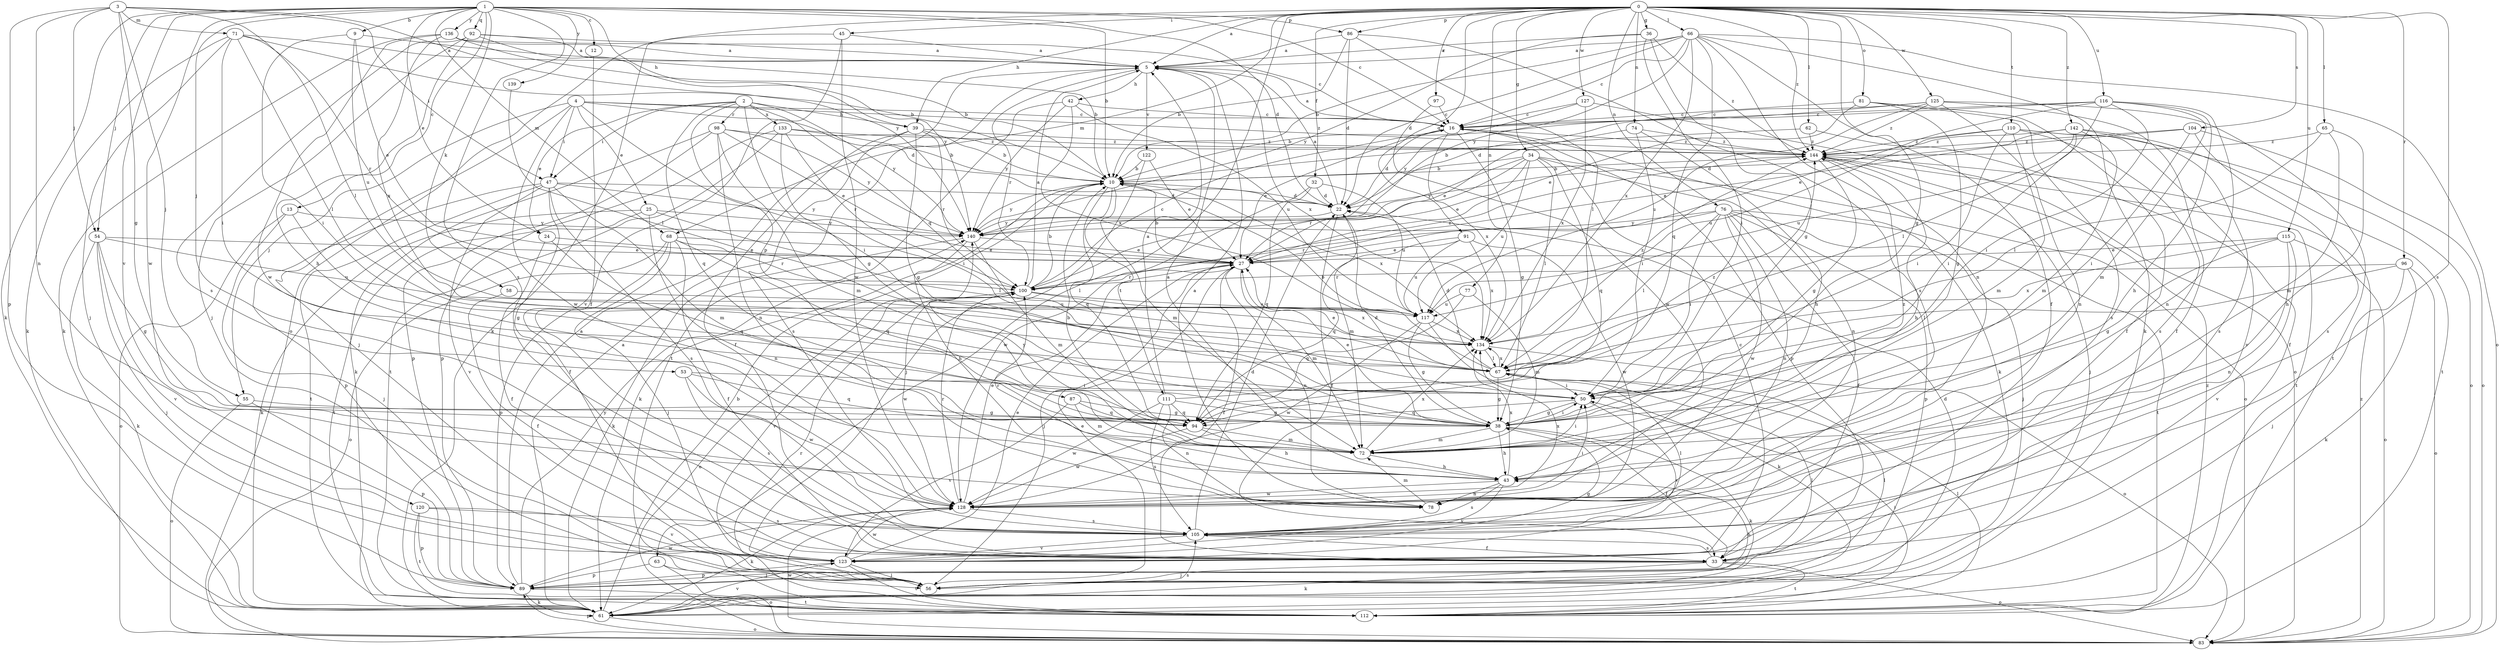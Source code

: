 strict digraph  {
0;
1;
2;
3;
4;
5;
9;
10;
12;
13;
16;
22;
24;
25;
27;
32;
33;
34;
36;
38;
39;
42;
43;
45;
47;
50;
53;
54;
55;
56;
58;
61;
62;
63;
65;
66;
67;
68;
71;
72;
74;
76;
77;
78;
81;
83;
86;
87;
89;
91;
92;
94;
96;
97;
98;
100;
104;
105;
110;
111;
112;
115;
116;
117;
120;
122;
123;
125;
127;
128;
133;
134;
136;
139;
140;
142;
144;
0 -> 5  [label=a];
0 -> 32  [label=f];
0 -> 34  [label=g];
0 -> 36  [label=g];
0 -> 38  [label=g];
0 -> 39  [label=h];
0 -> 45  [label=i];
0 -> 62  [label=l];
0 -> 63  [label=l];
0 -> 65  [label=l];
0 -> 66  [label=l];
0 -> 68  [label=m];
0 -> 74  [label=n];
0 -> 76  [label=n];
0 -> 77  [label=n];
0 -> 81  [label=o];
0 -> 83  [label=o];
0 -> 86  [label=p];
0 -> 91  [label=q];
0 -> 96  [label=r];
0 -> 97  [label=r];
0 -> 104  [label=s];
0 -> 105  [label=s];
0 -> 110  [label=t];
0 -> 115  [label=u];
0 -> 116  [label=u];
0 -> 125  [label=w];
0 -> 127  [label=w];
0 -> 142  [label=z];
0 -> 144  [label=z];
1 -> 9  [label=b];
1 -> 10  [label=b];
1 -> 12  [label=c];
1 -> 13  [label=c];
1 -> 16  [label=c];
1 -> 22  [label=d];
1 -> 24  [label=e];
1 -> 39  [label=h];
1 -> 53  [label=j];
1 -> 54  [label=j];
1 -> 58  [label=k];
1 -> 61  [label=k];
1 -> 68  [label=m];
1 -> 86  [label=p];
1 -> 92  [label=q];
1 -> 105  [label=s];
1 -> 120  [label=v];
1 -> 128  [label=w];
1 -> 136  [label=y];
1 -> 139  [label=y];
2 -> 24  [label=e];
2 -> 38  [label=g];
2 -> 39  [label=h];
2 -> 47  [label=i];
2 -> 87  [label=p];
2 -> 94  [label=q];
2 -> 98  [label=r];
2 -> 133  [label=x];
2 -> 140  [label=y];
2 -> 134  [label=q];
3 -> 38  [label=g];
3 -> 47  [label=i];
3 -> 54  [label=j];
3 -> 55  [label=j];
3 -> 67  [label=l];
3 -> 71  [label=m];
3 -> 78  [label=n];
3 -> 89  [label=p];
3 -> 140  [label=y];
4 -> 16  [label=c];
4 -> 22  [label=d];
4 -> 25  [label=e];
4 -> 47  [label=i];
4 -> 50  [label=i];
4 -> 55  [label=j];
4 -> 56  [label=j];
4 -> 128  [label=w];
4 -> 144  [label=z];
5 -> 42  [label=h];
5 -> 100  [label=r];
5 -> 122  [label=v];
5 -> 134  [label=x];
9 -> 5  [label=a];
9 -> 27  [label=e];
9 -> 50  [label=i];
9 -> 117  [label=u];
10 -> 22  [label=d];
10 -> 61  [label=k];
10 -> 72  [label=m];
10 -> 94  [label=q];
10 -> 111  [label=t];
10 -> 134  [label=x];
10 -> 140  [label=y];
12 -> 33  [label=f];
13 -> 38  [label=g];
13 -> 56  [label=j];
13 -> 83  [label=o];
13 -> 140  [label=y];
16 -> 5  [label=a];
16 -> 22  [label=d];
16 -> 27  [label=e];
16 -> 38  [label=g];
16 -> 61  [label=k];
16 -> 89  [label=p];
16 -> 134  [label=x];
16 -> 144  [label=z];
22 -> 5  [label=a];
22 -> 33  [label=f];
22 -> 72  [label=m];
22 -> 140  [label=y];
24 -> 27  [label=e];
24 -> 33  [label=f];
24 -> 94  [label=q];
25 -> 61  [label=k];
25 -> 67  [label=l];
25 -> 78  [label=n];
25 -> 112  [label=t];
25 -> 140  [label=y];
27 -> 10  [label=b];
27 -> 33  [label=f];
27 -> 56  [label=j];
27 -> 72  [label=m];
27 -> 78  [label=n];
27 -> 100  [label=r];
32 -> 22  [label=d];
32 -> 94  [label=q];
32 -> 117  [label=u];
32 -> 128  [label=w];
33 -> 56  [label=j];
33 -> 61  [label=k];
33 -> 83  [label=o];
33 -> 105  [label=s];
33 -> 112  [label=t];
34 -> 10  [label=b];
34 -> 27  [label=e];
34 -> 67  [label=l];
34 -> 78  [label=n];
34 -> 83  [label=o];
34 -> 94  [label=q];
34 -> 100  [label=r];
34 -> 117  [label=u];
34 -> 140  [label=y];
36 -> 5  [label=a];
36 -> 38  [label=g];
36 -> 50  [label=i];
36 -> 140  [label=y];
36 -> 144  [label=z];
38 -> 22  [label=d];
38 -> 27  [label=e];
38 -> 33  [label=f];
38 -> 43  [label=h];
38 -> 50  [label=i];
38 -> 61  [label=k];
38 -> 72  [label=m];
39 -> 10  [label=b];
39 -> 33  [label=f];
39 -> 38  [label=g];
39 -> 100  [label=r];
39 -> 105  [label=s];
39 -> 144  [label=z];
42 -> 16  [label=c];
42 -> 112  [label=t];
42 -> 117  [label=u];
42 -> 134  [label=x];
42 -> 140  [label=y];
43 -> 5  [label=a];
43 -> 78  [label=n];
43 -> 100  [label=r];
43 -> 105  [label=s];
43 -> 123  [label=v];
43 -> 128  [label=w];
43 -> 134  [label=x];
45 -> 5  [label=a];
45 -> 61  [label=k];
45 -> 123  [label=v];
45 -> 128  [label=w];
47 -> 22  [label=d];
47 -> 33  [label=f];
47 -> 72  [label=m];
47 -> 89  [label=p];
47 -> 105  [label=s];
47 -> 112  [label=t];
47 -> 123  [label=v];
47 -> 140  [label=y];
50 -> 38  [label=g];
50 -> 94  [label=q];
50 -> 123  [label=v];
53 -> 50  [label=i];
53 -> 94  [label=q];
53 -> 105  [label=s];
53 -> 128  [label=w];
54 -> 27  [label=e];
54 -> 38  [label=g];
54 -> 56  [label=j];
54 -> 61  [label=k];
54 -> 117  [label=u];
54 -> 123  [label=v];
55 -> 38  [label=g];
55 -> 83  [label=o];
55 -> 89  [label=p];
56 -> 22  [label=d];
56 -> 27  [label=e];
56 -> 43  [label=h];
56 -> 67  [label=l];
58 -> 33  [label=f];
58 -> 117  [label=u];
61 -> 5  [label=a];
61 -> 10  [label=b];
61 -> 83  [label=o];
61 -> 105  [label=s];
61 -> 123  [label=v];
62 -> 10  [label=b];
62 -> 33  [label=f];
62 -> 144  [label=z];
63 -> 56  [label=j];
63 -> 83  [label=o];
63 -> 89  [label=p];
65 -> 43  [label=h];
65 -> 67  [label=l];
65 -> 72  [label=m];
65 -> 144  [label=z];
66 -> 5  [label=a];
66 -> 10  [label=b];
66 -> 16  [label=c];
66 -> 22  [label=d];
66 -> 33  [label=f];
66 -> 61  [label=k];
66 -> 78  [label=n];
66 -> 83  [label=o];
66 -> 94  [label=q];
66 -> 134  [label=x];
66 -> 140  [label=y];
67 -> 10  [label=b];
67 -> 22  [label=d];
67 -> 27  [label=e];
67 -> 38  [label=g];
67 -> 50  [label=i];
67 -> 134  [label=x];
68 -> 27  [label=e];
68 -> 33  [label=f];
68 -> 56  [label=j];
68 -> 83  [label=o];
68 -> 89  [label=p];
68 -> 94  [label=q];
68 -> 100  [label=r];
71 -> 5  [label=a];
71 -> 10  [label=b];
71 -> 50  [label=i];
71 -> 56  [label=j];
71 -> 61  [label=k];
71 -> 67  [label=l];
71 -> 100  [label=r];
72 -> 10  [label=b];
72 -> 43  [label=h];
72 -> 50  [label=i];
72 -> 134  [label=x];
72 -> 140  [label=y];
72 -> 144  [label=z];
74 -> 27  [label=e];
74 -> 43  [label=h];
74 -> 50  [label=i];
74 -> 144  [label=z];
76 -> 33  [label=f];
76 -> 50  [label=i];
76 -> 56  [label=j];
76 -> 67  [label=l];
76 -> 78  [label=n];
76 -> 89  [label=p];
76 -> 100  [label=r];
76 -> 112  [label=t];
76 -> 128  [label=w];
76 -> 140  [label=y];
77 -> 72  [label=m];
77 -> 94  [label=q];
77 -> 117  [label=u];
78 -> 5  [label=a];
78 -> 72  [label=m];
81 -> 16  [label=c];
81 -> 27  [label=e];
81 -> 33  [label=f];
81 -> 38  [label=g];
81 -> 105  [label=s];
83 -> 89  [label=p];
83 -> 128  [label=w];
83 -> 144  [label=z];
86 -> 5  [label=a];
86 -> 10  [label=b];
86 -> 22  [label=d];
86 -> 67  [label=l];
86 -> 105  [label=s];
87 -> 38  [label=g];
87 -> 72  [label=m];
87 -> 94  [label=q];
87 -> 123  [label=v];
89 -> 5  [label=a];
89 -> 61  [label=k];
89 -> 67  [label=l];
89 -> 112  [label=t];
89 -> 128  [label=w];
89 -> 140  [label=y];
91 -> 27  [label=e];
91 -> 94  [label=q];
91 -> 117  [label=u];
91 -> 128  [label=w];
91 -> 134  [label=x];
92 -> 5  [label=a];
92 -> 10  [label=b];
92 -> 43  [label=h];
92 -> 56  [label=j];
92 -> 105  [label=s];
92 -> 140  [label=y];
94 -> 43  [label=h];
94 -> 72  [label=m];
94 -> 128  [label=w];
96 -> 56  [label=j];
96 -> 61  [label=k];
96 -> 67  [label=l];
96 -> 83  [label=o];
96 -> 100  [label=r];
97 -> 16  [label=c];
97 -> 128  [label=w];
98 -> 27  [label=e];
98 -> 61  [label=k];
98 -> 72  [label=m];
98 -> 78  [label=n];
98 -> 89  [label=p];
98 -> 140  [label=y];
98 -> 144  [label=z];
100 -> 5  [label=a];
100 -> 10  [label=b];
100 -> 16  [label=c];
100 -> 83  [label=o];
100 -> 117  [label=u];
100 -> 123  [label=v];
100 -> 128  [label=w];
100 -> 134  [label=x];
100 -> 144  [label=z];
104 -> 22  [label=d];
104 -> 50  [label=i];
104 -> 83  [label=o];
104 -> 105  [label=s];
104 -> 144  [label=z];
105 -> 22  [label=d];
105 -> 33  [label=f];
105 -> 67  [label=l];
105 -> 123  [label=v];
110 -> 50  [label=i];
110 -> 72  [label=m];
110 -> 83  [label=o];
110 -> 105  [label=s];
110 -> 117  [label=u];
110 -> 123  [label=v];
110 -> 144  [label=z];
111 -> 5  [label=a];
111 -> 38  [label=g];
111 -> 78  [label=n];
111 -> 94  [label=q];
111 -> 105  [label=s];
111 -> 128  [label=w];
111 -> 144  [label=z];
112 -> 50  [label=i];
112 -> 67  [label=l];
112 -> 100  [label=r];
112 -> 144  [label=z];
115 -> 27  [label=e];
115 -> 38  [label=g];
115 -> 78  [label=n];
115 -> 83  [label=o];
115 -> 123  [label=v];
115 -> 134  [label=x];
116 -> 16  [label=c];
116 -> 22  [label=d];
116 -> 27  [label=e];
116 -> 43  [label=h];
116 -> 50  [label=i];
116 -> 67  [label=l];
116 -> 72  [label=m];
116 -> 78  [label=n];
117 -> 38  [label=g];
117 -> 61  [label=k];
117 -> 128  [label=w];
117 -> 134  [label=x];
120 -> 89  [label=p];
120 -> 105  [label=s];
120 -> 112  [label=t];
120 -> 123  [label=v];
122 -> 10  [label=b];
122 -> 27  [label=e];
122 -> 56  [label=j];
123 -> 16  [label=c];
123 -> 27  [label=e];
123 -> 38  [label=g];
123 -> 56  [label=j];
123 -> 89  [label=p];
123 -> 112  [label=t];
123 -> 128  [label=w];
125 -> 10  [label=b];
125 -> 16  [label=c];
125 -> 33  [label=f];
125 -> 78  [label=n];
125 -> 112  [label=t];
125 -> 117  [label=u];
125 -> 144  [label=z];
127 -> 16  [label=c];
127 -> 83  [label=o];
127 -> 134  [label=x];
127 -> 140  [label=y];
128 -> 27  [label=e];
128 -> 50  [label=i];
128 -> 61  [label=k];
128 -> 100  [label=r];
128 -> 105  [label=s];
128 -> 134  [label=x];
133 -> 10  [label=b];
133 -> 50  [label=i];
133 -> 89  [label=p];
133 -> 100  [label=r];
133 -> 112  [label=t];
133 -> 144  [label=z];
134 -> 67  [label=l];
134 -> 83  [label=o];
134 -> 144  [label=z];
136 -> 5  [label=a];
136 -> 10  [label=b];
136 -> 16  [label=c];
136 -> 61  [label=k];
136 -> 128  [label=w];
136 -> 134  [label=x];
139 -> 67  [label=l];
140 -> 27  [label=e];
140 -> 43  [label=h];
140 -> 61  [label=k];
140 -> 72  [label=m];
142 -> 27  [label=e];
142 -> 50  [label=i];
142 -> 72  [label=m];
142 -> 105  [label=s];
142 -> 112  [label=t];
142 -> 117  [label=u];
142 -> 144  [label=z];
144 -> 10  [label=b];
144 -> 38  [label=g];
144 -> 43  [label=h];
144 -> 56  [label=j];
144 -> 112  [label=t];
}
